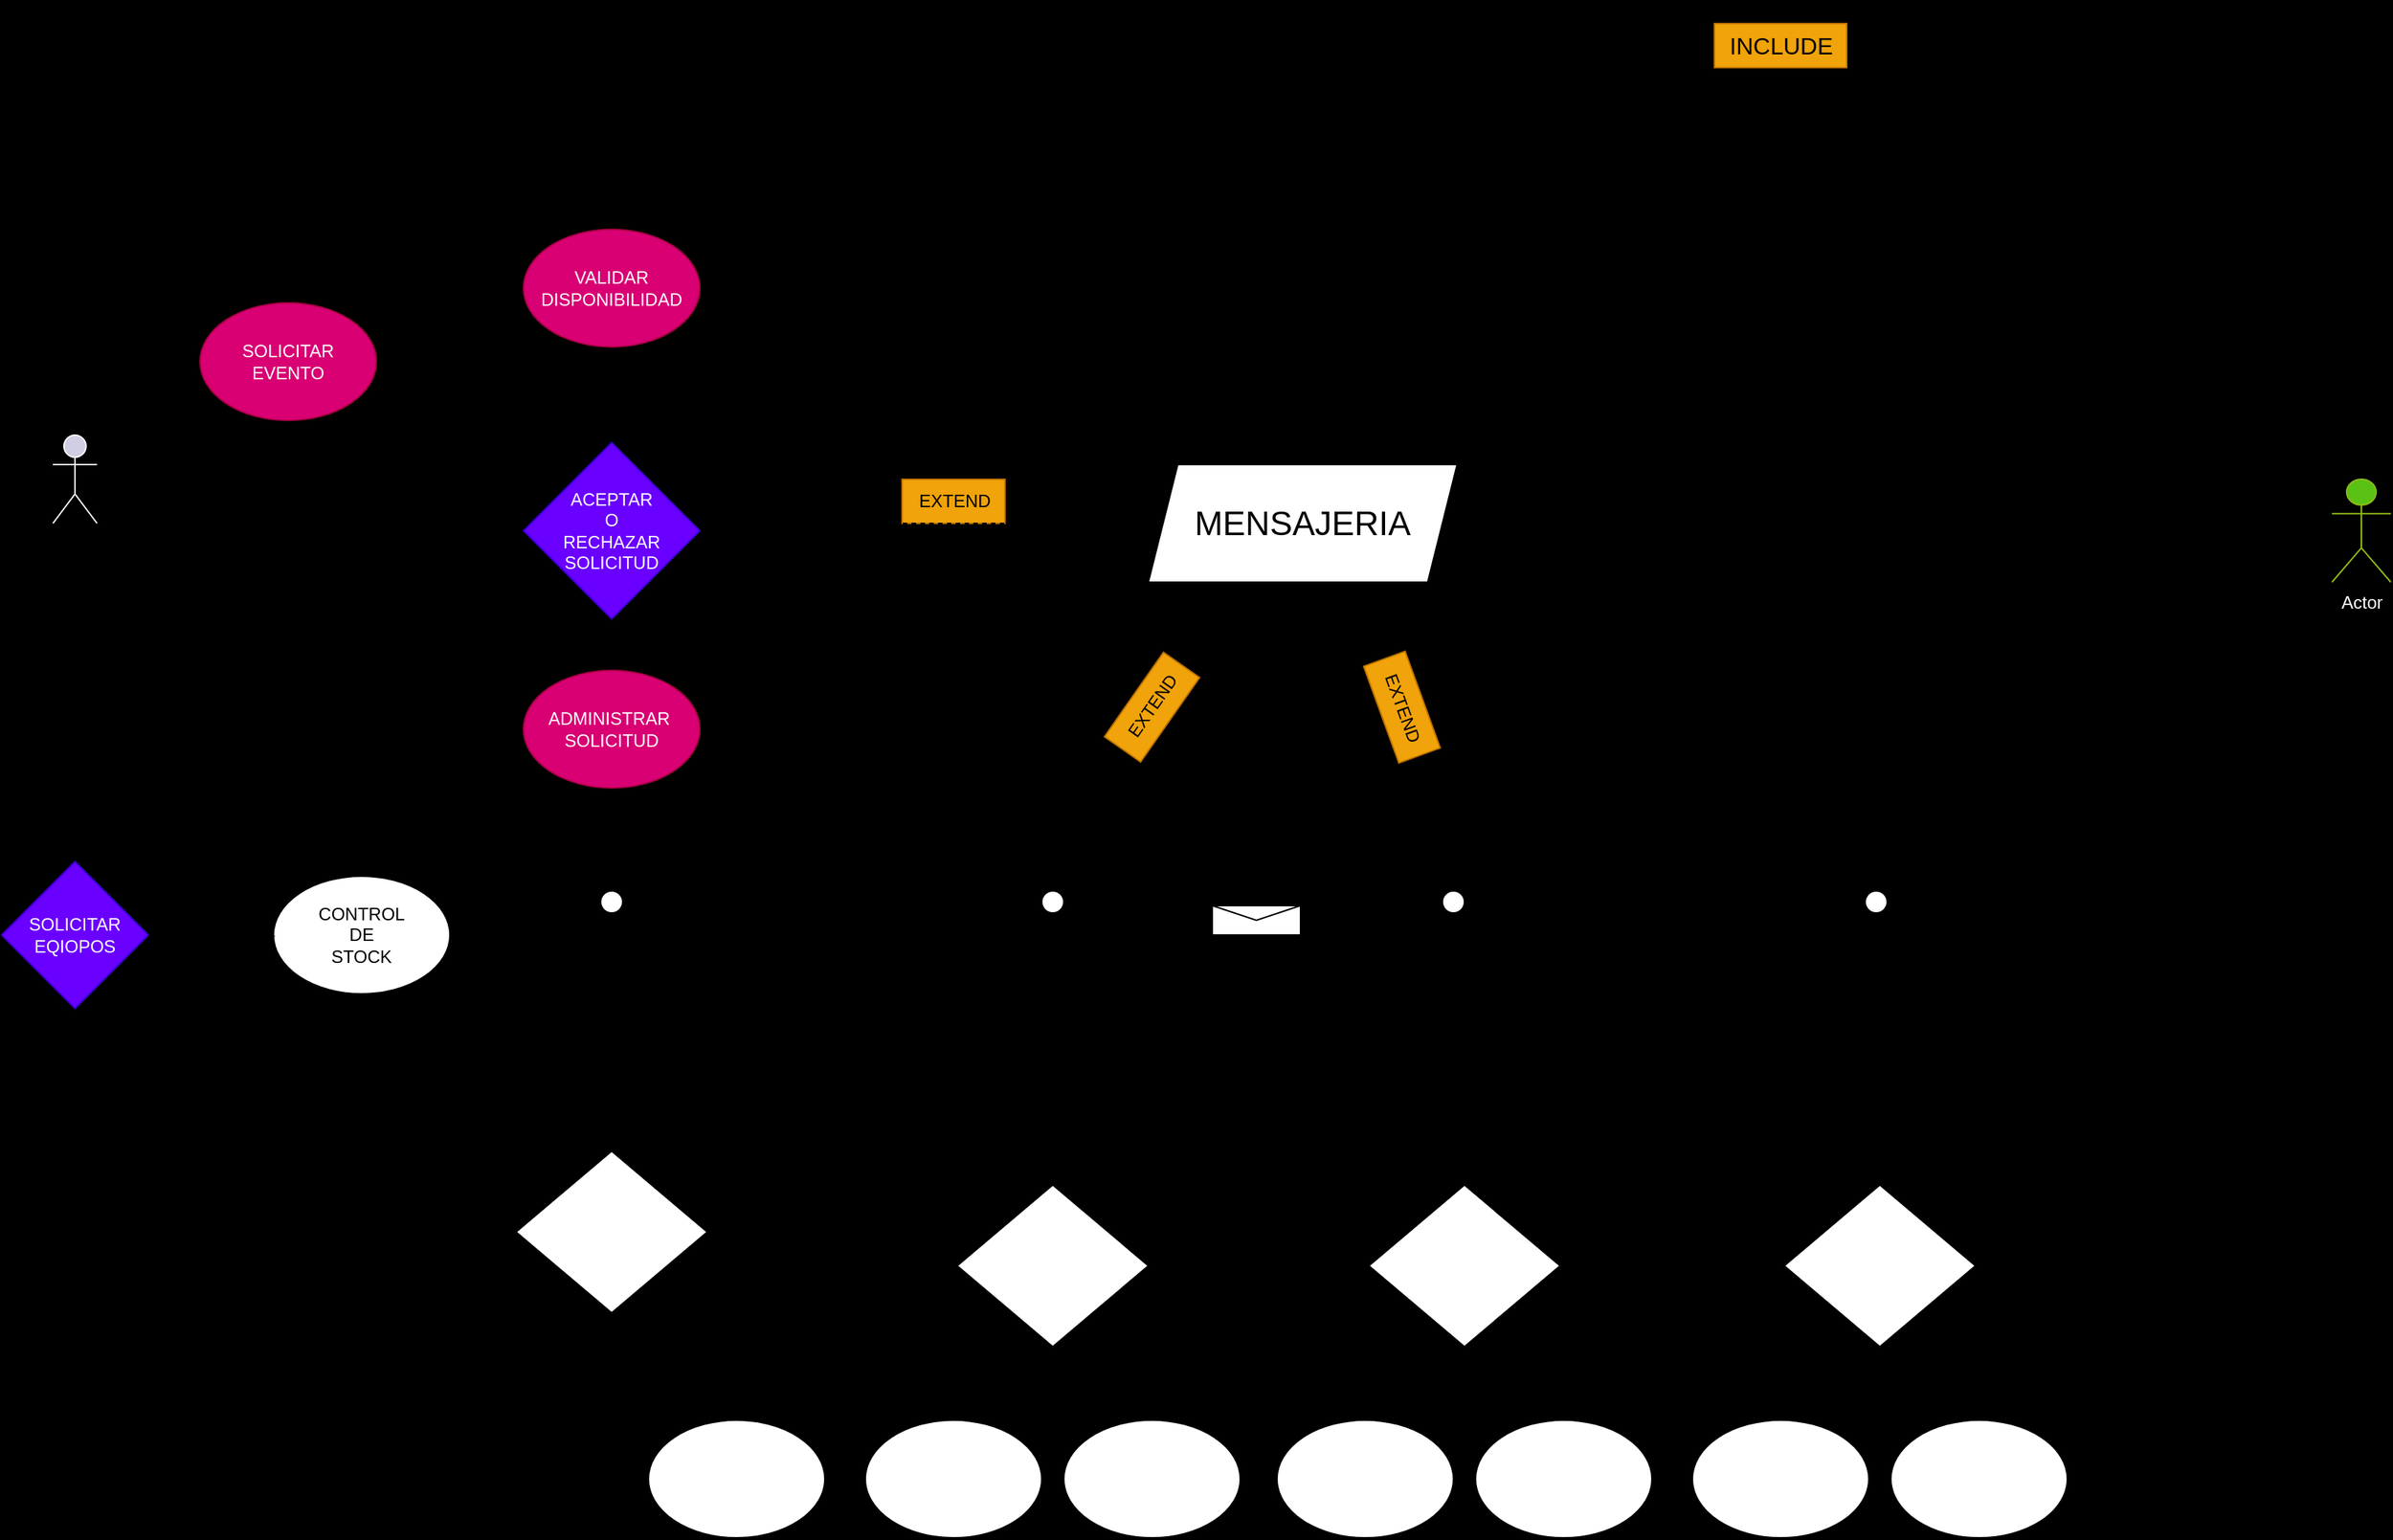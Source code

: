 <mxfile version="24.7.8">
  <diagram name="Casos de Uso" id="8W3_wvAUXGTltp4SPRx-">
    <mxGraphModel dx="2613" dy="1025" grid="1" gridSize="10" guides="1" tooltips="1" connect="0" arrows="1" fold="1" page="1" pageScale="1" pageWidth="1169" pageHeight="1654" background="#000000" math="0" shadow="0">
      <root>
        <mxCell id="0" />
        <mxCell id="1" parent="0" />
        <mxCell id="i76ns_mFjY2fSFQglbMg-5" value="&lt;font size=&quot;3&quot;&gt;INCLUDE&lt;/font&gt;" style="text;html=1;align=center;verticalAlign=middle;resizable=0;points=[];autosize=1;strokeColor=#BD7000;fillColor=#f0a30a;fontColor=#000000;rotation=0;" parent="1" vertex="1">
          <mxGeometry x="570" y="60" width="90" height="30" as="geometry" />
        </mxCell>
        <mxCell id="i76ns_mFjY2fSFQglbMg-15" value="EXTEND" style="text;html=1;align=center;verticalAlign=middle;resizable=0;points=[];autosize=1;strokeColor=#BD7000;fillColor=#f0a30a;fontColor=#000000;rotation=0;" parent="1" vertex="1">
          <mxGeometry x="17.5" y="370" width="70" height="30" as="geometry" />
        </mxCell>
        <mxCell id="-HYqMCAynKuENDpZaq3e-15" style="edgeStyle=orthogonalEdgeStyle;rounded=0;orthogonalLoop=1;jettySize=auto;html=1;entryX=0.5;entryY=1;entryDx=0;entryDy=0;" edge="1" parent="1" source="cGDUWsDv5maC-1nbfRAK-1" target="cGDUWsDv5maC-1nbfRAK-13">
          <mxGeometry relative="1" as="geometry" />
        </mxCell>
        <mxCell id="-HYqMCAynKuENDpZaq3e-26" style="edgeStyle=orthogonalEdgeStyle;rounded=0;orthogonalLoop=1;jettySize=auto;html=1;" edge="1" parent="1" source="cGDUWsDv5maC-1nbfRAK-1" target="ayjbI3zcRFBIIy_Fu9GM-45">
          <mxGeometry relative="1" as="geometry" />
        </mxCell>
        <mxCell id="cGDUWsDv5maC-1nbfRAK-1" value="AREA&lt;div&gt;TECNICA&amp;nbsp;&lt;/div&gt;" style="shape=umlActor;verticalLabelPosition=bottom;verticalAlign=top;html=1;outlineConnect=0;" parent="1" vertex="1">
          <mxGeometry x="-195" y="650" width="30" height="60" as="geometry" />
        </mxCell>
        <mxCell id="cGDUWsDv5maC-1nbfRAK-8" value="Actor" style="shape=umlActor;verticalLabelPosition=bottom;verticalAlign=top;html=1;outlineConnect=0;fillColor=#5ac115;fontColor=#ffffff;strokeColor=#8fbb16;" parent="1" vertex="1">
          <mxGeometry x="990" y="370" width="40" height="70" as="geometry" />
        </mxCell>
        <mxCell id="ayjbI3zcRFBIIy_Fu9GM-30" style="edgeStyle=none;rounded=0;orthogonalLoop=1;jettySize=auto;html=1;entryX=0;entryY=0.5;entryDx=0;entryDy=0;" parent="1" source="cGDUWsDv5maC-1nbfRAK-9" target="cGDUWsDv5maC-1nbfRAK-10" edge="1">
          <mxGeometry relative="1" as="geometry" />
        </mxCell>
        <mxCell id="cGDUWsDv5maC-1nbfRAK-9" value="&lt;div&gt;SOLICITANTE&lt;/div&gt;" style="shape=umlActor;verticalLabelPosition=bottom;verticalAlign=top;html=1;outlineConnect=0;fillColor=#d0cee2;strokeColor=#ffffff;" parent="1" vertex="1">
          <mxGeometry x="-560" y="340" width="30" height="60" as="geometry" />
        </mxCell>
        <mxCell id="-HYqMCAynKuENDpZaq3e-3" style="edgeStyle=orthogonalEdgeStyle;rounded=0;orthogonalLoop=1;jettySize=auto;html=1;entryX=0;entryY=0.5;entryDx=0;entryDy=0;" edge="1" parent="1" source="cGDUWsDv5maC-1nbfRAK-10" target="cGDUWsDv5maC-1nbfRAK-11">
          <mxGeometry relative="1" as="geometry" />
        </mxCell>
        <mxCell id="cGDUWsDv5maC-1nbfRAK-10" value="SOLICITAR&lt;div&gt;EVENTO&lt;/div&gt;" style="ellipse;whiteSpace=wrap;html=1;fillColor=#d80073;fontColor=#ffffff;strokeColor=#A50040;" parent="1" vertex="1">
          <mxGeometry x="-460" y="250" width="120" height="80" as="geometry" />
        </mxCell>
        <mxCell id="-HYqMCAynKuENDpZaq3e-16" style="edgeStyle=orthogonalEdgeStyle;rounded=0;orthogonalLoop=1;jettySize=auto;html=1;entryX=0.5;entryY=0;entryDx=0;entryDy=0;" edge="1" parent="1" source="cGDUWsDv5maC-1nbfRAK-11">
          <mxGeometry relative="1" as="geometry">
            <mxPoint x="-180" y="360" as="targetPoint" />
          </mxGeometry>
        </mxCell>
        <mxCell id="cGDUWsDv5maC-1nbfRAK-11" value="VALIDAR&lt;div&gt;DISPONIBILIDAD&lt;/div&gt;" style="ellipse;whiteSpace=wrap;html=1;fillColor=#d80073;fontColor=#ffffff;strokeColor=#A50040;" parent="1" vertex="1">
          <mxGeometry x="-240" y="200" width="120" height="80" as="geometry" />
        </mxCell>
        <mxCell id="-HYqMCAynKuENDpZaq3e-17" style="edgeStyle=orthogonalEdgeStyle;rounded=0;orthogonalLoop=1;jettySize=auto;html=1;entryX=0.5;entryY=1;entryDx=0;entryDy=0;" edge="1" parent="1" source="cGDUWsDv5maC-1nbfRAK-13">
          <mxGeometry relative="1" as="geometry">
            <mxPoint x="-180" y="440" as="targetPoint" />
          </mxGeometry>
        </mxCell>
        <mxCell id="cGDUWsDv5maC-1nbfRAK-13" value="ADMINISTRAR&amp;nbsp;&lt;div&gt;SOLICITUD&lt;/div&gt;" style="ellipse;whiteSpace=wrap;html=1;fillColor=#d80073;fontColor=#ffffff;strokeColor=#A50040;container=1;" parent="1" vertex="1">
          <mxGeometry x="-240" y="500" width="120" height="80" as="geometry" />
        </mxCell>
        <mxCell id="cGDUWsDv5maC-1nbfRAK-48" value="SELECCION&lt;div&gt;DE&lt;/div&gt;&lt;div&gt;AREAS&lt;/div&gt;" style="shape=parallelogram;perimeter=parallelogramPerimeter;whiteSpace=wrap;html=1;fixedSize=1;fillColor=none;" parent="1" vertex="1">
          <mxGeometry x="127.5" y="45" width="120" height="60" as="geometry" />
        </mxCell>
        <mxCell id="ayjbI3zcRFBIIy_Fu9GM-11" value="CONTROL&lt;div&gt;DE&lt;/div&gt;&lt;div&gt;STOCK&lt;/div&gt;" style="ellipse;whiteSpace=wrap;html=1;" parent="1" vertex="1">
          <mxGeometry x="-410" y="640" width="120" height="80" as="geometry" />
        </mxCell>
        <mxCell id="ayjbI3zcRFBIIy_Fu9GM-12" value="" style="ellipse;whiteSpace=wrap;html=1;" parent="1" vertex="1">
          <mxGeometry x="-155" y="1010" width="120" height="80" as="geometry" />
        </mxCell>
        <mxCell id="ayjbI3zcRFBIIy_Fu9GM-44" value="" style="rhombus;whiteSpace=wrap;html=1;" parent="1" vertex="1">
          <mxGeometry x="-245" y="827" width="130" height="110" as="geometry" />
        </mxCell>
        <mxCell id="ayjbI3zcRFBIIy_Fu9GM-45" value="AREA&lt;div&gt;DIFUSION&lt;/div&gt;" style="shape=umlActor;verticalLabelPosition=bottom;verticalAlign=top;html=1;outlineConnect=0;" parent="1" vertex="1">
          <mxGeometry x="105" y="650" width="30" height="60" as="geometry" />
        </mxCell>
        <mxCell id="ayjbI3zcRFBIIy_Fu9GM-46" value="" style="ellipse;whiteSpace=wrap;html=1;" parent="1" vertex="1">
          <mxGeometry x="-7.5" y="1010" width="120" height="80" as="geometry" />
        </mxCell>
        <mxCell id="ayjbI3zcRFBIIy_Fu9GM-47" value="" style="ellipse;whiteSpace=wrap;html=1;" parent="1" vertex="1">
          <mxGeometry x="127.5" y="1010" width="120" height="80" as="geometry" />
        </mxCell>
        <mxCell id="ayjbI3zcRFBIIy_Fu9GM-48" value="" style="rhombus;whiteSpace=wrap;html=1;" parent="1" vertex="1">
          <mxGeometry x="55" y="850" width="130" height="110" as="geometry" />
        </mxCell>
        <mxCell id="ayjbI3zcRFBIIy_Fu9GM-49" value="AREA&lt;div&gt;DISEÑO&lt;/div&gt;" style="shape=umlActor;verticalLabelPosition=bottom;verticalAlign=top;html=1;outlineConnect=0;" parent="1" vertex="1">
          <mxGeometry x="377.5" y="650" width="30" height="60" as="geometry" />
        </mxCell>
        <mxCell id="ayjbI3zcRFBIIy_Fu9GM-50" value="" style="ellipse;whiteSpace=wrap;html=1;" parent="1" vertex="1">
          <mxGeometry x="272.5" y="1010" width="120" height="80" as="geometry" />
        </mxCell>
        <mxCell id="ayjbI3zcRFBIIy_Fu9GM-51" value="" style="ellipse;whiteSpace=wrap;html=1;" parent="1" vertex="1">
          <mxGeometry x="407.5" y="1010" width="120" height="80" as="geometry" />
        </mxCell>
        <mxCell id="ayjbI3zcRFBIIy_Fu9GM-52" value="" style="rhombus;whiteSpace=wrap;html=1;" parent="1" vertex="1">
          <mxGeometry x="335" y="850" width="130" height="110" as="geometry" />
        </mxCell>
        <mxCell id="ayjbI3zcRFBIIy_Fu9GM-53" value="AREA&lt;div&gt;CORDINACION&lt;/div&gt;" style="shape=umlActor;verticalLabelPosition=bottom;verticalAlign=top;html=1;outlineConnect=0;" parent="1" vertex="1">
          <mxGeometry x="665" y="650" width="30" height="60" as="geometry" />
        </mxCell>
        <mxCell id="ayjbI3zcRFBIIy_Fu9GM-54" value="" style="ellipse;whiteSpace=wrap;html=1;" parent="1" vertex="1">
          <mxGeometry x="555" y="1010" width="120" height="80" as="geometry" />
        </mxCell>
        <mxCell id="ayjbI3zcRFBIIy_Fu9GM-55" value="" style="ellipse;whiteSpace=wrap;html=1;" parent="1" vertex="1">
          <mxGeometry x="690" y="1010" width="120" height="80" as="geometry" />
        </mxCell>
        <mxCell id="ayjbI3zcRFBIIy_Fu9GM-56" value="" style="rhombus;whiteSpace=wrap;html=1;" parent="1" vertex="1">
          <mxGeometry x="617.5" y="850" width="130" height="110" as="geometry" />
        </mxCell>
        <mxCell id="ayjbI3zcRFBIIy_Fu9GM-58" value="&lt;font style=&quot;font-size: 23px;&quot;&gt;MENSAJERIA&lt;/font&gt;" style="shape=parallelogram;perimeter=parallelogramPerimeter;whiteSpace=wrap;html=1;fixedSize=1;" parent="1" vertex="1">
          <mxGeometry x="185" y="360" width="210" height="80" as="geometry" />
        </mxCell>
        <mxCell id="-HYqMCAynKuENDpZaq3e-13" value="" style="endArrow=none;dashed=1;html=1;rounded=0;exitX=1;exitY=0.5;exitDx=0;exitDy=0;entryX=0;entryY=0.5;entryDx=0;entryDy=0;" edge="1" parent="1" target="ayjbI3zcRFBIIy_Fu9GM-58">
          <mxGeometry width="50" height="50" relative="1" as="geometry">
            <mxPoint x="-120" y="400" as="sourcePoint" />
            <mxPoint x="160" y="440" as="targetPoint" />
          </mxGeometry>
        </mxCell>
        <mxCell id="-HYqMCAynKuENDpZaq3e-21" value="" style="endArrow=classic;html=1;rounded=0;exitX=1;exitY=0.333;exitDx=0;exitDy=0;exitPerimeter=0;entryX=0;entryY=0.333;entryDx=0;entryDy=0;entryPerimeter=0;" edge="1" parent="1" source="ayjbI3zcRFBIIy_Fu9GM-45" target="ayjbI3zcRFBIIy_Fu9GM-49">
          <mxGeometry relative="1" as="geometry">
            <mxPoint x="210" y="680" as="sourcePoint" />
            <mxPoint x="310" y="680" as="targetPoint" />
          </mxGeometry>
        </mxCell>
        <mxCell id="-HYqMCAynKuENDpZaq3e-22" value="" style="shape=message;html=1;outlineConnect=0;" vertex="1" parent="-HYqMCAynKuENDpZaq3e-21">
          <mxGeometry width="60" height="20" relative="1" as="geometry">
            <mxPoint x="-28" y="-10" as="offset" />
          </mxGeometry>
        </mxCell>
        <mxCell id="-HYqMCAynKuENDpZaq3e-23" value="&lt;span style=&quot;color: rgb(255, 255, 255);&quot;&gt;ACEPTAR&lt;/span&gt;&lt;div style=&quot;color: rgb(255, 255, 255);&quot;&gt;O&lt;/div&gt;&lt;div style=&quot;color: rgb(255, 255, 255);&quot;&gt;RECHAZAR&lt;/div&gt;&lt;div style=&quot;color: rgb(255, 255, 255);&quot;&gt;SOLICITUD&lt;/div&gt;" style="rhombus;whiteSpace=wrap;html=1;fillColor=#6a00ff;fontColor=#ffffff;strokeColor=#3700CC;" vertex="1" parent="1">
          <mxGeometry x="-240" y="345" width="120" height="120" as="geometry" />
        </mxCell>
        <mxCell id="-HYqMCAynKuENDpZaq3e-27" value="" style="endArrow=none;dashed=1;html=1;rounded=0;entryX=0.452;entryY=1;entryDx=0;entryDy=0;entryPerimeter=0;" edge="1" parent="1" source="ayjbI3zcRFBIIy_Fu9GM-45" target="ayjbI3zcRFBIIy_Fu9GM-58">
          <mxGeometry width="50" height="50" relative="1" as="geometry">
            <mxPoint x="140" y="580" as="sourcePoint" />
            <mxPoint x="190" y="530" as="targetPoint" />
          </mxGeometry>
        </mxCell>
        <mxCell id="-HYqMCAynKuENDpZaq3e-28" value="" style="endArrow=none;dashed=1;html=1;rounded=0;entryX=0.532;entryY=0.983;entryDx=0;entryDy=0;entryPerimeter=0;" edge="1" parent="1" source="ayjbI3zcRFBIIy_Fu9GM-49" target="ayjbI3zcRFBIIy_Fu9GM-58">
          <mxGeometry width="50" height="50" relative="1" as="geometry">
            <mxPoint x="145" y="667" as="sourcePoint" />
            <mxPoint x="300" y="450" as="targetPoint" />
          </mxGeometry>
        </mxCell>
        <mxCell id="-HYqMCAynKuENDpZaq3e-30" value="EXTEND" style="text;html=1;align=center;verticalAlign=middle;resizable=0;points=[];autosize=1;strokeColor=#BD7000;fillColor=#f0a30a;fontColor=#000000;rotation=-55;" vertex="1" parent="1">
          <mxGeometry x="152.5" y="510" width="70" height="30" as="geometry" />
        </mxCell>
        <mxCell id="-HYqMCAynKuENDpZaq3e-31" value="EXTEND" style="text;html=1;align=center;verticalAlign=middle;resizable=0;points=[];autosize=1;strokeColor=#BD7000;fillColor=#f0a30a;fontColor=#000000;rotation=70;" vertex="1" parent="1">
          <mxGeometry x="322.5" y="510" width="70" height="30" as="geometry" />
        </mxCell>
        <mxCell id="-HYqMCAynKuENDpZaq3e-32" value="SOLICITAR&lt;div&gt;EQIOPOS&lt;/div&gt;" style="rhombus;whiteSpace=wrap;html=1;fillColor=#6a00ff;fontColor=#ffffff;strokeColor=#3700CC;" vertex="1" parent="1">
          <mxGeometry x="-595" y="630" width="100" height="100" as="geometry" />
        </mxCell>
        <mxCell id="-HYqMCAynKuENDpZaq3e-34" style="edgeStyle=orthogonalEdgeStyle;rounded=0;orthogonalLoop=1;jettySize=auto;html=1;entryX=0.496;entryY=-0.003;entryDx=0;entryDy=0;entryPerimeter=0;" edge="1" parent="1" source="cGDUWsDv5maC-1nbfRAK-9" target="-HYqMCAynKuENDpZaq3e-32">
          <mxGeometry relative="1" as="geometry" />
        </mxCell>
        <mxCell id="-HYqMCAynKuENDpZaq3e-36" style="edgeStyle=orthogonalEdgeStyle;rounded=0;orthogonalLoop=1;jettySize=auto;html=1;entryX=1;entryY=0.5;entryDx=0;entryDy=0;entryPerimeter=0;" edge="1" parent="1" source="cGDUWsDv5maC-1nbfRAK-1" target="ayjbI3zcRFBIIy_Fu9GM-11">
          <mxGeometry relative="1" as="geometry" />
        </mxCell>
        <mxCell id="-HYqMCAynKuENDpZaq3e-38" style="edgeStyle=orthogonalEdgeStyle;rounded=0;orthogonalLoop=1;jettySize=auto;html=1;entryX=0.01;entryY=0.51;entryDx=0;entryDy=0;entryPerimeter=0;" edge="1" parent="1" source="-HYqMCAynKuENDpZaq3e-32" target="ayjbI3zcRFBIIy_Fu9GM-11">
          <mxGeometry relative="1" as="geometry" />
        </mxCell>
      </root>
    </mxGraphModel>
  </diagram>
</mxfile>
